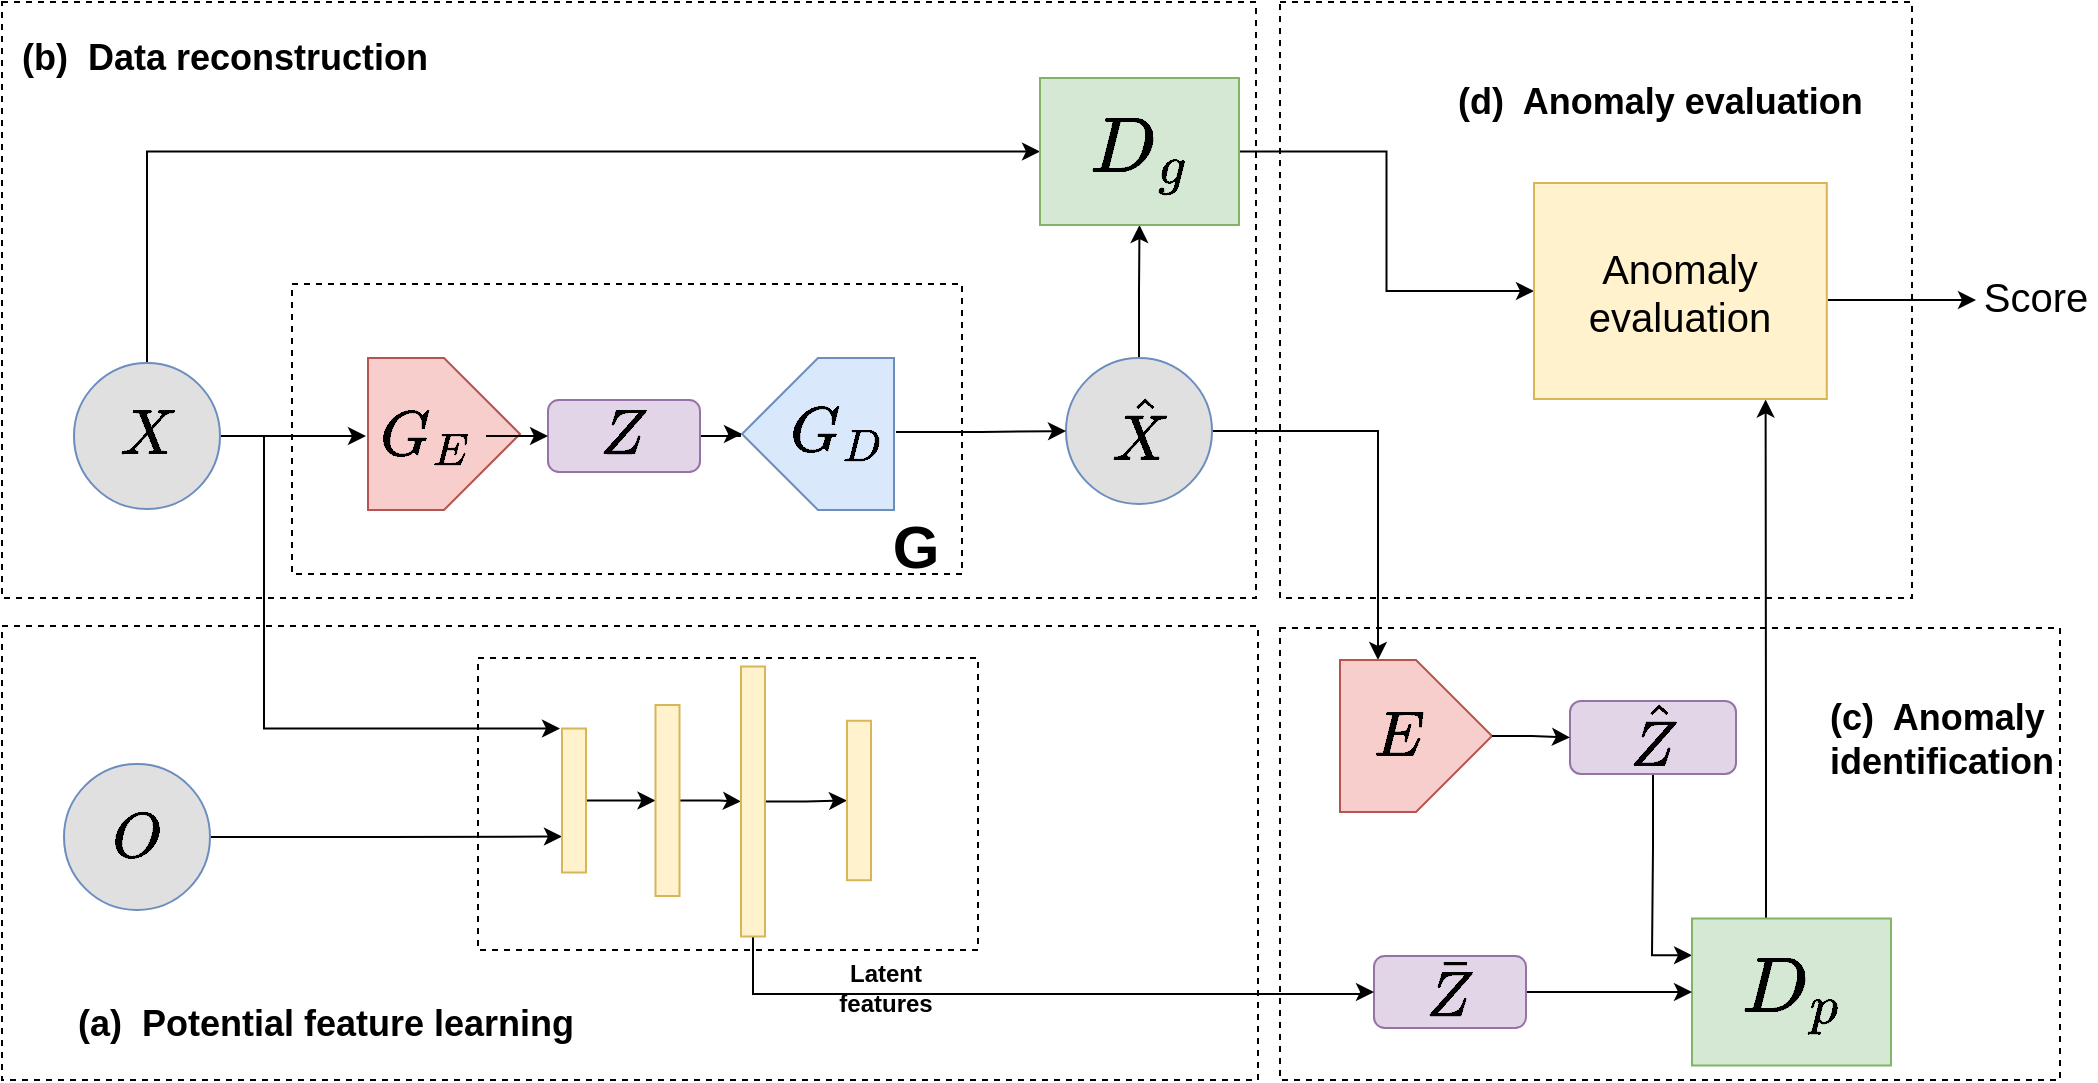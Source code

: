 <mxfile version="23.1.1" type="github">
  <diagram id="nYd4fcaXU0SXyAVUdsQ8" name="第 1 页">
    <mxGraphModel dx="1314" dy="865" grid="0" gridSize="10" guides="1" tooltips="1" connect="1" arrows="1" fold="1" page="0" pageScale="1" pageWidth="1169" pageHeight="827" background="none" math="1" shadow="0">
      <root>
        <mxCell id="0" />
        <mxCell id="1" parent="0" />
        <mxCell id="us7jS5qBIzrvhMZtxq5a-2" value="" style="rounded=0;whiteSpace=wrap;html=1;shadow=0;sketch=0;fontFamily=Helvetica;fontSize=21;dashed=1;" parent="1" vertex="1">
          <mxGeometry x="673" y="5" width="316" height="298" as="geometry" />
        </mxCell>
        <mxCell id="fpMwiv-Tk3Xv0sklxEHs-12" value="" style="rounded=0;whiteSpace=wrap;html=1;shadow=0;sketch=0;fontFamily=Helvetica;fontSize=21;dashed=1;" parent="1" vertex="1">
          <mxGeometry x="34" y="5" width="627" height="298" as="geometry" />
        </mxCell>
        <mxCell id="fpMwiv-Tk3Xv0sklxEHs-11" value="" style="rounded=0;whiteSpace=wrap;html=1;shadow=0;sketch=0;fontFamily=Helvetica;fontSize=21;dashed=1;" parent="1" vertex="1">
          <mxGeometry x="34" y="317" width="628" height="227" as="geometry" />
        </mxCell>
        <mxCell id="fpMwiv-Tk3Xv0sklxEHs-10" value="" style="rounded=0;whiteSpace=wrap;html=1;shadow=0;sketch=0;fontFamily=Helvetica;fontSize=21;dashed=1;" parent="1" vertex="1">
          <mxGeometry x="673" y="318" width="390" height="226" as="geometry" />
        </mxCell>
        <mxCell id="Qc_EctJP7L5imq-jVCZe-50" value="" style="rounded=0;whiteSpace=wrap;html=1;dashed=1;" parent="1" vertex="1">
          <mxGeometry x="272" y="333" width="250" height="146" as="geometry" />
        </mxCell>
        <mxCell id="Qc_EctJP7L5imq-jVCZe-1" value="" style="rounded=0;whiteSpace=wrap;html=1;shadow=0;sketch=0;fontFamily=Helvetica;fontSize=21;dashed=1;" parent="1" vertex="1">
          <mxGeometry x="179" y="146" width="335" height="145" as="geometry" />
        </mxCell>
        <mxCell id="Qc_EctJP7L5imq-jVCZe-2" style="edgeStyle=orthogonalEdgeStyle;rounded=0;orthogonalLoop=1;jettySize=auto;html=1;entryX=0;entryY=0.5;entryDx=0;entryDy=0;fontFamily=Helvetica;fontSize=21;fontColor=default;" parent="1" source="Qc_EctJP7L5imq-jVCZe-5" target="Qc_EctJP7L5imq-jVCZe-8" edge="1">
          <mxGeometry relative="1" as="geometry" />
        </mxCell>
        <mxCell id="Qc_EctJP7L5imq-jVCZe-51" style="edgeStyle=orthogonalEdgeStyle;rounded=0;orthogonalLoop=1;jettySize=auto;html=1;entryX=0.25;entryY=1;entryDx=0;entryDy=0;" parent="1" edge="1">
          <mxGeometry relative="1" as="geometry">
            <mxPoint x="142" y="222" as="sourcePoint" />
            <mxPoint x="313" y="368.25" as="targetPoint" />
            <Array as="points">
              <mxPoint x="165" y="222" />
              <mxPoint x="165" y="368" />
            </Array>
          </mxGeometry>
        </mxCell>
        <mxCell id="fpMwiv-Tk3Xv0sklxEHs-6" style="edgeStyle=orthogonalEdgeStyle;rounded=0;orthogonalLoop=1;jettySize=auto;html=1;entryX=0;entryY=0.5;entryDx=0;entryDy=0;" parent="1" source="Qc_EctJP7L5imq-jVCZe-5" target="Qc_EctJP7L5imq-jVCZe-34" edge="1">
          <mxGeometry relative="1" as="geometry">
            <Array as="points">
              <mxPoint x="107" y="80" />
            </Array>
          </mxGeometry>
        </mxCell>
        <mxCell id="Qc_EctJP7L5imq-jVCZe-5" value="&lt;span style=&quot;font-size: 27px;&quot;&gt;&lt;b&gt;$${X}$$&lt;/b&gt;&lt;/span&gt;" style="ellipse;whiteSpace=wrap;html=1;aspect=fixed;shadow=0;sketch=0;fontFamily=Helvetica;fontSize=18;fontColor=default;strokeColor=#6c8ebf;fillColor=#E0E0E0;" parent="1" vertex="1">
          <mxGeometry x="70" y="185.5" width="73" height="73" as="geometry" />
        </mxCell>
        <mxCell id="Qc_EctJP7L5imq-jVCZe-6" value="" style="group" parent="1" vertex="1" connectable="0">
          <mxGeometry x="216" y="183" width="309" height="127" as="geometry" />
        </mxCell>
        <mxCell id="Qc_EctJP7L5imq-jVCZe-7" value="" style="verticalLabelPosition=bottom;verticalAlign=top;html=1;shape=offPageConnector;rounded=0;size=0.5;shadow=0;sketch=0;fontFamily=Helvetica;fontSize=18;strokeColor=#b85450;fillColor=#f8cecc;rotation=-90;" parent="Qc_EctJP7L5imq-jVCZe-6" vertex="1">
          <mxGeometry x="1" width="76" height="76" as="geometry" />
        </mxCell>
        <mxCell id="Qc_EctJP7L5imq-jVCZe-8" value="&lt;b&gt;$$G_{E}$$&lt;/b&gt;" style="text;html=1;strokeColor=none;fillColor=none;align=center;verticalAlign=middle;whiteSpace=wrap;rounded=0;shadow=0;sketch=0;fontFamily=Helvetica;fontSize=27;fontColor=default;" parent="Qc_EctJP7L5imq-jVCZe-6" vertex="1">
          <mxGeometry y="24" width="60" height="30" as="geometry" />
        </mxCell>
        <mxCell id="Qc_EctJP7L5imq-jVCZe-9" style="edgeStyle=orthogonalEdgeStyle;rounded=0;orthogonalLoop=1;jettySize=auto;html=1;entryX=0.5;entryY=1;entryDx=0;entryDy=0;fontFamily=Helvetica;fontSize=21;fontColor=default;" parent="1" source="Qc_EctJP7L5imq-jVCZe-10" target="Qc_EctJP7L5imq-jVCZe-12" edge="1">
          <mxGeometry relative="1" as="geometry" />
        </mxCell>
        <mxCell id="Qc_EctJP7L5imq-jVCZe-10" value="$${Z}$$" style="rounded=1;whiteSpace=wrap;html=1;shadow=0;sketch=0;fontFamily=Helvetica;fontSize=27;fillColor=#e1d5e7;strokeColor=#9673a6;" parent="1" vertex="1">
          <mxGeometry x="307" y="204" width="76" height="36" as="geometry" />
        </mxCell>
        <mxCell id="Qc_EctJP7L5imq-jVCZe-11" value="" style="group;rotation=-180;" parent="1" vertex="1" connectable="0">
          <mxGeometry x="404" y="183" width="117" height="127.5" as="geometry" />
        </mxCell>
        <mxCell id="Qc_EctJP7L5imq-jVCZe-12" value="" style="verticalLabelPosition=bottom;verticalAlign=top;html=1;shape=offPageConnector;rounded=0;size=0.5;shadow=0;sketch=0;fontFamily=Helvetica;fontSize=18;strokeColor=#6c8ebf;fillColor=#dae8fc;rotation=-270;" parent="Qc_EctJP7L5imq-jVCZe-11" vertex="1">
          <mxGeometry width="76" height="76" as="geometry" />
        </mxCell>
        <mxCell id="Qc_EctJP7L5imq-jVCZe-13" value="&lt;b&gt;$$G_{D}$$&lt;/b&gt;" style="text;html=1;strokeColor=none;fillColor=none;align=center;verticalAlign=middle;whiteSpace=wrap;rounded=0;shadow=0;sketch=0;fontFamily=Helvetica;fontSize=27;fontColor=default;rotation=0;" parent="Qc_EctJP7L5imq-jVCZe-11" vertex="1">
          <mxGeometry x="17" y="22" width="60" height="30" as="geometry" />
        </mxCell>
        <mxCell id="Qc_EctJP7L5imq-jVCZe-14" value="&lt;b&gt;&lt;font style=&quot;font-size: 30px&quot;&gt;G&lt;/font&gt;&lt;/b&gt;" style="text;html=1;strokeColor=none;fillColor=none;align=center;verticalAlign=middle;whiteSpace=wrap;rounded=0;shadow=0;dashed=1;sketch=0;fontFamily=Helvetica;fontSize=21;fontColor=default;" parent="Qc_EctJP7L5imq-jVCZe-11" vertex="1">
          <mxGeometry x="57" y="79" width="60" height="30" as="geometry" />
        </mxCell>
        <mxCell id="Qc_EctJP7L5imq-jVCZe-15" style="edgeStyle=orthogonalEdgeStyle;rounded=0;orthogonalLoop=1;jettySize=auto;html=1;fontFamily=Helvetica;fontSize=21;fontColor=default;entryX=1;entryY=0.25;entryDx=0;entryDy=0;" parent="1" source="Qc_EctJP7L5imq-jVCZe-18" target="Qc_EctJP7L5imq-jVCZe-20" edge="1">
          <mxGeometry relative="1" as="geometry" />
        </mxCell>
        <mxCell id="Qc_EctJP7L5imq-jVCZe-16" style="edgeStyle=orthogonalEdgeStyle;rounded=0;orthogonalLoop=1;jettySize=auto;html=1;entryX=0.5;entryY=1;entryDx=0;entryDy=0;fontFamily=Helvetica;fontSize=30;fontColor=default;" parent="1" source="Qc_EctJP7L5imq-jVCZe-18" target="Qc_EctJP7L5imq-jVCZe-34" edge="1">
          <mxGeometry relative="1" as="geometry" />
        </mxCell>
        <mxCell id="Qc_EctJP7L5imq-jVCZe-18" value="&lt;span style=&quot;font-size: 27px;&quot;&gt;&lt;b&gt;$$\hat{X}$$&lt;/b&gt;&lt;/span&gt;" style="ellipse;whiteSpace=wrap;html=1;aspect=fixed;shadow=0;sketch=0;fontFamily=Helvetica;fontSize=18;fontColor=default;strokeColor=#6c8ebf;fillColor=#E0E0E0;" parent="1" vertex="1">
          <mxGeometry x="566" y="183" width="73" height="73" as="geometry" />
        </mxCell>
        <mxCell id="Qc_EctJP7L5imq-jVCZe-19" value="" style="group" parent="1" vertex="1" connectable="0">
          <mxGeometry x="702" y="334" width="77" height="76" as="geometry" />
        </mxCell>
        <mxCell id="Qc_EctJP7L5imq-jVCZe-20" value="" style="verticalLabelPosition=bottom;verticalAlign=top;html=1;shape=offPageConnector;rounded=0;size=0.5;shadow=0;sketch=0;fontFamily=Helvetica;fontSize=18;strokeColor=#b85450;fillColor=#f8cecc;rotation=-90;" parent="Qc_EctJP7L5imq-jVCZe-19" vertex="1">
          <mxGeometry x="1" width="76" height="76" as="geometry" />
        </mxCell>
        <mxCell id="Qc_EctJP7L5imq-jVCZe-21" value="&lt;b&gt;$${E}$$&lt;/b&gt;" style="text;html=1;strokeColor=none;fillColor=none;align=center;verticalAlign=middle;whiteSpace=wrap;rounded=0;shadow=0;sketch=0;fontFamily=Helvetica;fontSize=27;fontColor=default;" parent="Qc_EctJP7L5imq-jVCZe-19" vertex="1">
          <mxGeometry y="24" width="60" height="30" as="geometry" />
        </mxCell>
        <mxCell id="Qc_EctJP7L5imq-jVCZe-22" style="edgeStyle=orthogonalEdgeStyle;rounded=0;orthogonalLoop=1;jettySize=auto;html=1;entryX=0;entryY=0.25;entryDx=0;entryDy=0;fontFamily=Helvetica;fontSize=30;fontColor=default;" parent="1" source="Qc_EctJP7L5imq-jVCZe-23" target="Qc_EctJP7L5imq-jVCZe-29" edge="1">
          <mxGeometry relative="1" as="geometry" />
        </mxCell>
        <mxCell id="Qc_EctJP7L5imq-jVCZe-23" value="$$\hat{Z}$$" style="rounded=1;whiteSpace=wrap;html=1;shadow=0;sketch=0;fontFamily=Helvetica;fontSize=27;fillColor=#e1d5e7;strokeColor=#9673a6;" parent="1" vertex="1">
          <mxGeometry x="818" y="354.5" width="83" height="36.5" as="geometry" />
        </mxCell>
        <mxCell id="Qc_EctJP7L5imq-jVCZe-24" style="edgeStyle=orthogonalEdgeStyle;rounded=0;orthogonalLoop=1;jettySize=auto;html=1;fontFamily=Helvetica;fontSize=21;fontColor=default;entryX=0;entryY=0.5;entryDx=0;entryDy=0;" parent="1" source="Qc_EctJP7L5imq-jVCZe-13" target="Qc_EctJP7L5imq-jVCZe-18" edge="1">
          <mxGeometry relative="1" as="geometry">
            <mxPoint x="564" y="218" as="targetPoint" />
          </mxGeometry>
        </mxCell>
        <mxCell id="Qc_EctJP7L5imq-jVCZe-25" style="edgeStyle=orthogonalEdgeStyle;rounded=0;orthogonalLoop=1;jettySize=auto;html=1;entryX=0;entryY=0.5;entryDx=0;entryDy=0;fontFamily=Helvetica;fontSize=21;fontColor=default;" parent="1" source="Qc_EctJP7L5imq-jVCZe-8" target="Qc_EctJP7L5imq-jVCZe-10" edge="1">
          <mxGeometry relative="1" as="geometry" />
        </mxCell>
        <mxCell id="Qc_EctJP7L5imq-jVCZe-26" style="edgeStyle=orthogonalEdgeStyle;rounded=0;orthogonalLoop=1;jettySize=auto;html=1;entryX=0;entryY=0.5;entryDx=0;entryDy=0;fontFamily=Helvetica;fontSize=21;fontColor=default;" parent="1" source="Qc_EctJP7L5imq-jVCZe-20" target="Qc_EctJP7L5imq-jVCZe-23" edge="1">
          <mxGeometry relative="1" as="geometry" />
        </mxCell>
        <mxCell id="us7jS5qBIzrvhMZtxq5a-3" style="edgeStyle=orthogonalEdgeStyle;rounded=0;orthogonalLoop=1;jettySize=auto;html=1;entryX=0.791;entryY=1.002;entryDx=0;entryDy=0;entryPerimeter=0;fontSize=20;" parent="1" source="Qc_EctJP7L5imq-jVCZe-29" target="us7jS5qBIzrvhMZtxq5a-1" edge="1">
          <mxGeometry relative="1" as="geometry">
            <Array as="points">
              <mxPoint x="916" y="384" />
              <mxPoint x="916" y="384" />
            </Array>
          </mxGeometry>
        </mxCell>
        <mxCell id="Qc_EctJP7L5imq-jVCZe-29" value="&lt;font style=&quot;font-size: 33px;&quot;&gt;$$D_{p}$$&lt;/font&gt;" style="rounded=0;whiteSpace=wrap;html=1;shadow=0;sketch=0;fontFamily=Helvetica;fontSize=30;strokeColor=#82b366;fillColor=#d5e8d4;" parent="1" vertex="1">
          <mxGeometry x="879" y="463.25" width="99.49" height="73.5" as="geometry" />
        </mxCell>
        <mxCell id="Qc_EctJP7L5imq-jVCZe-30" style="edgeStyle=orthogonalEdgeStyle;rounded=0;orthogonalLoop=1;jettySize=auto;html=1;entryX=0;entryY=0.5;entryDx=0;entryDy=0;fontFamily=Helvetica;fontSize=30;fontColor=default;" parent="1" source="Qc_EctJP7L5imq-jVCZe-31" target="Qc_EctJP7L5imq-jVCZe-29" edge="1">
          <mxGeometry relative="1" as="geometry" />
        </mxCell>
        <mxCell id="Qc_EctJP7L5imq-jVCZe-31" value="$$\bar{Z}$$" style="rounded=1;whiteSpace=wrap;html=1;shadow=0;sketch=0;fontFamily=Helvetica;fontSize=27;fillColor=#e1d5e7;strokeColor=#9673a6;" parent="1" vertex="1">
          <mxGeometry x="720" y="482" width="76" height="36" as="geometry" />
        </mxCell>
        <mxCell id="us7jS5qBIzrvhMZtxq5a-4" style="edgeStyle=orthogonalEdgeStyle;rounded=0;orthogonalLoop=1;jettySize=auto;html=1;entryX=0;entryY=0.5;entryDx=0;entryDy=0;fontSize=20;" parent="1" source="Qc_EctJP7L5imq-jVCZe-34" target="us7jS5qBIzrvhMZtxq5a-1" edge="1">
          <mxGeometry relative="1" as="geometry" />
        </mxCell>
        <mxCell id="Qc_EctJP7L5imq-jVCZe-34" value="&lt;font style=&quot;font-size: 33px;&quot;&gt;$$D_{g}$$&lt;/font&gt;" style="rounded=0;whiteSpace=wrap;html=1;shadow=0;sketch=0;fontFamily=Helvetica;fontSize=30;strokeColor=#82b366;fillColor=#d5e8d4;" parent="1" vertex="1">
          <mxGeometry x="553" y="43" width="99.49" height="73.5" as="geometry" />
        </mxCell>
        <mxCell id="Qc_EctJP7L5imq-jVCZe-52" style="edgeStyle=orthogonalEdgeStyle;rounded=0;orthogonalLoop=1;jettySize=auto;html=1;entryX=0.75;entryY=1;entryDx=0;entryDy=0;" parent="1" source="Qc_EctJP7L5imq-jVCZe-40" target="Qc_EctJP7L5imq-jVCZe-43" edge="1">
          <mxGeometry relative="1" as="geometry" />
        </mxCell>
        <mxCell id="Qc_EctJP7L5imq-jVCZe-40" value="&lt;span style=&quot;font-size: 27px;&quot;&gt;&lt;b&gt;$${O}$$&lt;/b&gt;&lt;/span&gt;" style="ellipse;whiteSpace=wrap;html=1;aspect=fixed;shadow=0;sketch=0;fontFamily=Helvetica;fontSize=18;fontColor=default;strokeColor=#6c8ebf;fillColor=#E0E0E0;" parent="1" vertex="1">
          <mxGeometry x="65" y="386" width="73" height="73" as="geometry" />
        </mxCell>
        <mxCell id="Qc_EctJP7L5imq-jVCZe-54" style="edgeStyle=orthogonalEdgeStyle;rounded=0;orthogonalLoop=1;jettySize=auto;html=1;" parent="1" source="Qc_EctJP7L5imq-jVCZe-43" target="Qc_EctJP7L5imq-jVCZe-45" edge="1">
          <mxGeometry relative="1" as="geometry" />
        </mxCell>
        <mxCell id="Qc_EctJP7L5imq-jVCZe-43" value="" style="rounded=0;whiteSpace=wrap;html=1;fillColor=#fff2cc;strokeColor=#d6b656;rotation=90;" parent="1" vertex="1">
          <mxGeometry x="284" y="398.25" width="72" height="12" as="geometry" />
        </mxCell>
        <mxCell id="Qc_EctJP7L5imq-jVCZe-55" style="edgeStyle=orthogonalEdgeStyle;rounded=0;orthogonalLoop=1;jettySize=auto;html=1;entryX=0.5;entryY=1;entryDx=0;entryDy=0;" parent="1" source="Qc_EctJP7L5imq-jVCZe-45" target="Qc_EctJP7L5imq-jVCZe-46" edge="1">
          <mxGeometry relative="1" as="geometry" />
        </mxCell>
        <mxCell id="Qc_EctJP7L5imq-jVCZe-45" value="" style="rounded=0;whiteSpace=wrap;html=1;fillColor=#fff2cc;strokeColor=#d6b656;rotation=90;" parent="1" vertex="1">
          <mxGeometry x="319" y="398.25" width="95.5" height="12" as="geometry" />
        </mxCell>
        <mxCell id="Qc_EctJP7L5imq-jVCZe-56" style="edgeStyle=orthogonalEdgeStyle;rounded=0;orthogonalLoop=1;jettySize=auto;html=1;entryX=0.5;entryY=1;entryDx=0;entryDy=0;" parent="1" source="Qc_EctJP7L5imq-jVCZe-46" target="Qc_EctJP7L5imq-jVCZe-47" edge="1">
          <mxGeometry relative="1" as="geometry" />
        </mxCell>
        <mxCell id="Qc_EctJP7L5imq-jVCZe-57" style="edgeStyle=orthogonalEdgeStyle;rounded=0;orthogonalLoop=1;jettySize=auto;html=1;entryX=0;entryY=0.5;entryDx=0;entryDy=0;" parent="1" source="Qc_EctJP7L5imq-jVCZe-46" target="Qc_EctJP7L5imq-jVCZe-31" edge="1">
          <mxGeometry relative="1" as="geometry">
            <Array as="points">
              <mxPoint x="410" y="501" />
              <mxPoint x="716" y="501" />
            </Array>
          </mxGeometry>
        </mxCell>
        <mxCell id="Qc_EctJP7L5imq-jVCZe-46" value="" style="rounded=0;whiteSpace=wrap;html=1;fillColor=#fff2cc;strokeColor=#d6b656;rotation=90;" parent="1" vertex="1">
          <mxGeometry x="342" y="398.75" width="135" height="12" as="geometry" />
        </mxCell>
        <mxCell id="Qc_EctJP7L5imq-jVCZe-47" value="" style="rounded=0;whiteSpace=wrap;html=1;fillColor=#fff2cc;strokeColor=#d6b656;rotation=90;" parent="1" vertex="1">
          <mxGeometry x="422.63" y="398.25" width="79.75" height="12" as="geometry" />
        </mxCell>
        <mxCell id="Qc_EctJP7L5imq-jVCZe-60" value="&lt;b&gt;Latent features&lt;/b&gt;" style="text;html=1;strokeColor=none;fillColor=none;align=center;verticalAlign=middle;whiteSpace=wrap;rounded=0;" parent="1" vertex="1">
          <mxGeometry x="446" y="483" width="60" height="30" as="geometry" />
        </mxCell>
        <mxCell id="fpMwiv-Tk3Xv0sklxEHs-7" value="&lt;b style=&quot;&quot;&gt;&lt;font style=&quot;font-size: 18px;&quot;&gt;(a)&amp;nbsp; Potential feature learning&lt;/font&gt;&lt;/b&gt;" style="text;html=1;strokeColor=none;fillColor=none;align=left;verticalAlign=middle;whiteSpace=wrap;rounded=0;" parent="1" vertex="1">
          <mxGeometry x="70" y="501" width="382" height="30" as="geometry" />
        </mxCell>
        <mxCell id="fpMwiv-Tk3Xv0sklxEHs-13" value="&lt;b style=&quot;&quot;&gt;&lt;font style=&quot;font-size: 18px;&quot;&gt;(b)&amp;nbsp; Data reconstruction&lt;/font&gt;&lt;/b&gt;" style="text;html=1;strokeColor=none;fillColor=none;align=left;verticalAlign=middle;whiteSpace=wrap;rounded=0;" parent="1" vertex="1">
          <mxGeometry x="42" y="18" width="500" height="30" as="geometry" />
        </mxCell>
        <mxCell id="fpMwiv-Tk3Xv0sklxEHs-14" value="&lt;div style=&quot;&quot;&gt;&lt;b style=&quot;background-color: initial;&quot;&gt;&lt;font style=&quot;font-size: 18px;&quot;&gt;(c)&amp;nbsp; Anomaly identification&amp;nbsp;&lt;/font&gt;&lt;/b&gt;&lt;/div&gt;" style="text;html=1;strokeColor=none;fillColor=none;align=left;verticalAlign=middle;whiteSpace=wrap;rounded=0;" parent="1" vertex="1">
          <mxGeometry x="946.4" y="333" width="114" height="81" as="geometry" />
        </mxCell>
        <mxCell id="us7jS5qBIzrvhMZtxq5a-1" value="&lt;font style=&quot;font-size: 20px;&quot;&gt;Anomaly evaluation&lt;/font&gt;" style="rounded=0;whiteSpace=wrap;html=1;fillColor=#fff2cc;strokeColor=#d6b656;" parent="1" vertex="1">
          <mxGeometry x="800" y="95.5" width="146.4" height="108" as="geometry" />
        </mxCell>
        <mxCell id="us7jS5qBIzrvhMZtxq5a-5" value="" style="endArrow=classic;html=1;rounded=0;fontSize=20;" parent="1" edge="1">
          <mxGeometry width="50" height="50" relative="1" as="geometry">
            <mxPoint x="947" y="154" as="sourcePoint" />
            <mxPoint x="1021" y="154" as="targetPoint" />
          </mxGeometry>
        </mxCell>
        <mxCell id="us7jS5qBIzrvhMZtxq5a-6" value="Score" style="text;html=1;strokeColor=none;fillColor=none;align=center;verticalAlign=middle;whiteSpace=wrap;rounded=0;fontSize=20;" parent="1" vertex="1">
          <mxGeometry x="1021" y="137" width="60" height="30" as="geometry" />
        </mxCell>
        <mxCell id="us7jS5qBIzrvhMZtxq5a-7" value="&lt;b style=&quot;&quot;&gt;&lt;font style=&quot;font-size: 18px;&quot;&gt;(d)&amp;nbsp; &lt;/font&gt;&lt;/b&gt;&lt;span style=&quot;font-size: 18px;&quot;&gt;&lt;b&gt;Anomaly evaluation&amp;nbsp;&lt;/b&gt;&lt;/span&gt;" style="text;html=1;strokeColor=none;fillColor=none;align=left;verticalAlign=middle;whiteSpace=wrap;rounded=0;" parent="1" vertex="1">
          <mxGeometry x="760" y="40" width="218" height="30" as="geometry" />
        </mxCell>
      </root>
    </mxGraphModel>
  </diagram>
</mxfile>
